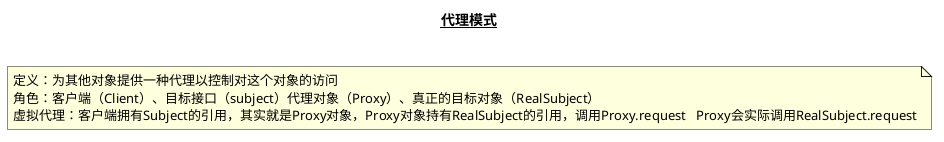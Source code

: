 @startuml
title __**代理模式**__\n

note as N1
定义：为其他对象提供一种代理以控制对这个对象的访问
角色：客户端（Client）、目标接口（subject）代理对象（Proxy）、真正的目标对象（RealSubject）
虚拟代理：客户端拥有Subject的引用，其实就是Proxy对象，Proxy对象持有RealSubject的引用，调用Proxy.request   Proxy会实际调用RealSubject.request
end note

newpage
Client -r-> Subject
Subject <|-- Proxy
Subject <|-- RealSubject
RealSubject <-left- Proxy

note as sn
定义了RealSubject和Proxy的共用接口，
这样就能在使用RealSubject的地方使用Proxy替换
end note
Subject .up. sn

note as pn
保存一个引用使得代理可以访问实体，
并提供一个与Subject的接口相同的接口，
这样代理就可以代替实体
end note
Proxy .r. pn

note as rsn
定义Proxy所代表的真实实体
end note
RealSubject .l. rsn

@enduml